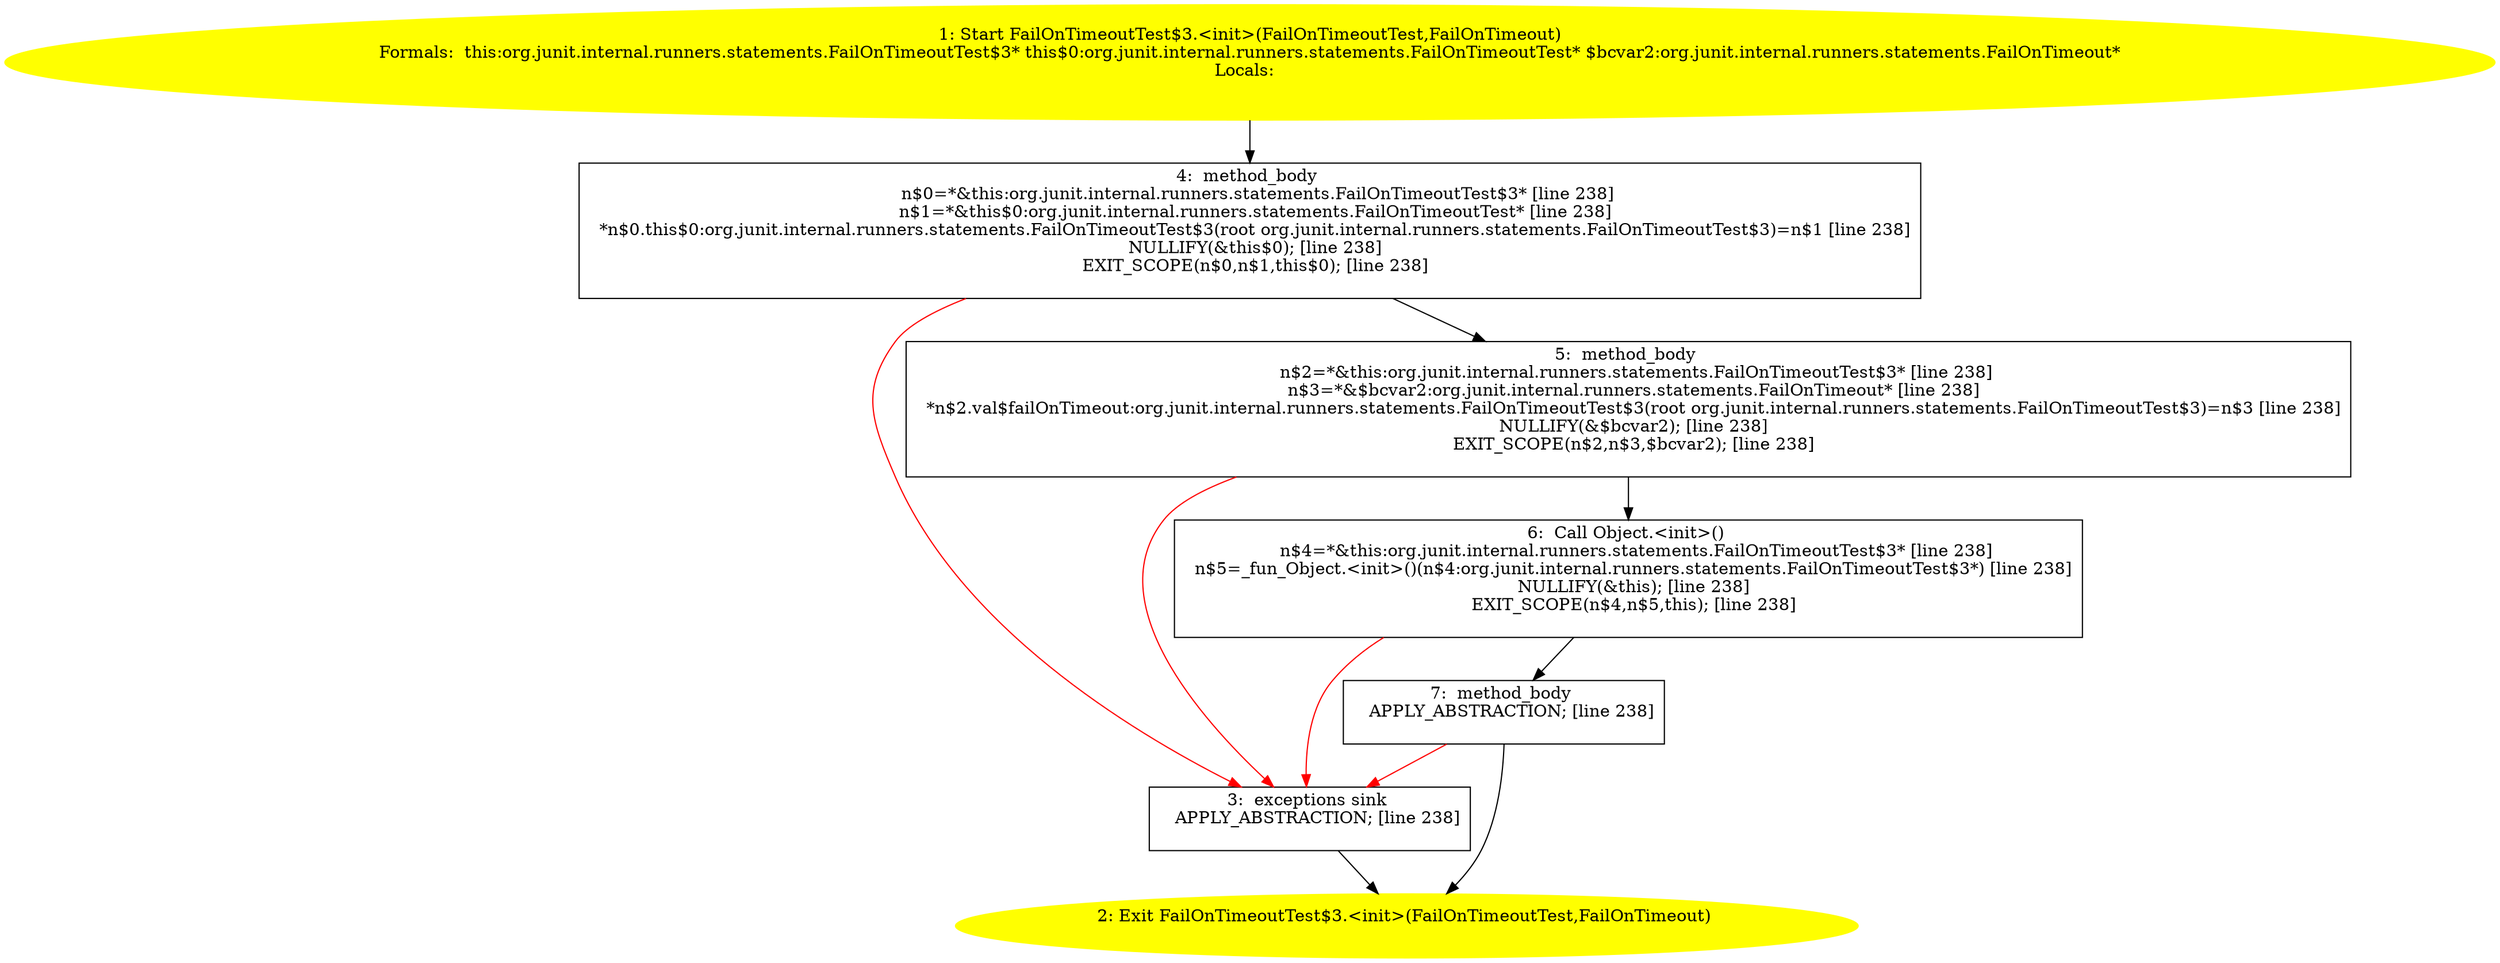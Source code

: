 /* @generated */
digraph cfg {
"org.junit.internal.runners.statements.FailOnTimeoutTest$3.<init>(org.junit.internal.runners.statemen.18427c027ca71b35c73e6b421c82a279_1" [label="1: Start FailOnTimeoutTest$3.<init>(FailOnTimeoutTest,FailOnTimeout)\nFormals:  this:org.junit.internal.runners.statements.FailOnTimeoutTest$3* this$0:org.junit.internal.runners.statements.FailOnTimeoutTest* $bcvar2:org.junit.internal.runners.statements.FailOnTimeout*\nLocals:  \n  " color=yellow style=filled]
	

	 "org.junit.internal.runners.statements.FailOnTimeoutTest$3.<init>(org.junit.internal.runners.statemen.18427c027ca71b35c73e6b421c82a279_1" -> "org.junit.internal.runners.statements.FailOnTimeoutTest$3.<init>(org.junit.internal.runners.statemen.18427c027ca71b35c73e6b421c82a279_4" ;
"org.junit.internal.runners.statements.FailOnTimeoutTest$3.<init>(org.junit.internal.runners.statemen.18427c027ca71b35c73e6b421c82a279_2" [label="2: Exit FailOnTimeoutTest$3.<init>(FailOnTimeoutTest,FailOnTimeout) \n  " color=yellow style=filled]
	

"org.junit.internal.runners.statements.FailOnTimeoutTest$3.<init>(org.junit.internal.runners.statemen.18427c027ca71b35c73e6b421c82a279_3" [label="3:  exceptions sink \n   APPLY_ABSTRACTION; [line 238]\n " shape="box"]
	

	 "org.junit.internal.runners.statements.FailOnTimeoutTest$3.<init>(org.junit.internal.runners.statemen.18427c027ca71b35c73e6b421c82a279_3" -> "org.junit.internal.runners.statements.FailOnTimeoutTest$3.<init>(org.junit.internal.runners.statemen.18427c027ca71b35c73e6b421c82a279_2" ;
"org.junit.internal.runners.statements.FailOnTimeoutTest$3.<init>(org.junit.internal.runners.statemen.18427c027ca71b35c73e6b421c82a279_4" [label="4:  method_body \n   n$0=*&this:org.junit.internal.runners.statements.FailOnTimeoutTest$3* [line 238]\n  n$1=*&this$0:org.junit.internal.runners.statements.FailOnTimeoutTest* [line 238]\n  *n$0.this$0:org.junit.internal.runners.statements.FailOnTimeoutTest$3(root org.junit.internal.runners.statements.FailOnTimeoutTest$3)=n$1 [line 238]\n  NULLIFY(&this$0); [line 238]\n  EXIT_SCOPE(n$0,n$1,this$0); [line 238]\n " shape="box"]
	

	 "org.junit.internal.runners.statements.FailOnTimeoutTest$3.<init>(org.junit.internal.runners.statemen.18427c027ca71b35c73e6b421c82a279_4" -> "org.junit.internal.runners.statements.FailOnTimeoutTest$3.<init>(org.junit.internal.runners.statemen.18427c027ca71b35c73e6b421c82a279_5" ;
	 "org.junit.internal.runners.statements.FailOnTimeoutTest$3.<init>(org.junit.internal.runners.statemen.18427c027ca71b35c73e6b421c82a279_4" -> "org.junit.internal.runners.statements.FailOnTimeoutTest$3.<init>(org.junit.internal.runners.statemen.18427c027ca71b35c73e6b421c82a279_3" [color="red" ];
"org.junit.internal.runners.statements.FailOnTimeoutTest$3.<init>(org.junit.internal.runners.statemen.18427c027ca71b35c73e6b421c82a279_5" [label="5:  method_body \n   n$2=*&this:org.junit.internal.runners.statements.FailOnTimeoutTest$3* [line 238]\n  n$3=*&$bcvar2:org.junit.internal.runners.statements.FailOnTimeout* [line 238]\n  *n$2.val$failOnTimeout:org.junit.internal.runners.statements.FailOnTimeoutTest$3(root org.junit.internal.runners.statements.FailOnTimeoutTest$3)=n$3 [line 238]\n  NULLIFY(&$bcvar2); [line 238]\n  EXIT_SCOPE(n$2,n$3,$bcvar2); [line 238]\n " shape="box"]
	

	 "org.junit.internal.runners.statements.FailOnTimeoutTest$3.<init>(org.junit.internal.runners.statemen.18427c027ca71b35c73e6b421c82a279_5" -> "org.junit.internal.runners.statements.FailOnTimeoutTest$3.<init>(org.junit.internal.runners.statemen.18427c027ca71b35c73e6b421c82a279_6" ;
	 "org.junit.internal.runners.statements.FailOnTimeoutTest$3.<init>(org.junit.internal.runners.statemen.18427c027ca71b35c73e6b421c82a279_5" -> "org.junit.internal.runners.statements.FailOnTimeoutTest$3.<init>(org.junit.internal.runners.statemen.18427c027ca71b35c73e6b421c82a279_3" [color="red" ];
"org.junit.internal.runners.statements.FailOnTimeoutTest$3.<init>(org.junit.internal.runners.statemen.18427c027ca71b35c73e6b421c82a279_6" [label="6:  Call Object.<init>() \n   n$4=*&this:org.junit.internal.runners.statements.FailOnTimeoutTest$3* [line 238]\n  n$5=_fun_Object.<init>()(n$4:org.junit.internal.runners.statements.FailOnTimeoutTest$3*) [line 238]\n  NULLIFY(&this); [line 238]\n  EXIT_SCOPE(n$4,n$5,this); [line 238]\n " shape="box"]
	

	 "org.junit.internal.runners.statements.FailOnTimeoutTest$3.<init>(org.junit.internal.runners.statemen.18427c027ca71b35c73e6b421c82a279_6" -> "org.junit.internal.runners.statements.FailOnTimeoutTest$3.<init>(org.junit.internal.runners.statemen.18427c027ca71b35c73e6b421c82a279_7" ;
	 "org.junit.internal.runners.statements.FailOnTimeoutTest$3.<init>(org.junit.internal.runners.statemen.18427c027ca71b35c73e6b421c82a279_6" -> "org.junit.internal.runners.statements.FailOnTimeoutTest$3.<init>(org.junit.internal.runners.statemen.18427c027ca71b35c73e6b421c82a279_3" [color="red" ];
"org.junit.internal.runners.statements.FailOnTimeoutTest$3.<init>(org.junit.internal.runners.statemen.18427c027ca71b35c73e6b421c82a279_7" [label="7:  method_body \n   APPLY_ABSTRACTION; [line 238]\n " shape="box"]
	

	 "org.junit.internal.runners.statements.FailOnTimeoutTest$3.<init>(org.junit.internal.runners.statemen.18427c027ca71b35c73e6b421c82a279_7" -> "org.junit.internal.runners.statements.FailOnTimeoutTest$3.<init>(org.junit.internal.runners.statemen.18427c027ca71b35c73e6b421c82a279_2" ;
	 "org.junit.internal.runners.statements.FailOnTimeoutTest$3.<init>(org.junit.internal.runners.statemen.18427c027ca71b35c73e6b421c82a279_7" -> "org.junit.internal.runners.statements.FailOnTimeoutTest$3.<init>(org.junit.internal.runners.statemen.18427c027ca71b35c73e6b421c82a279_3" [color="red" ];
}
